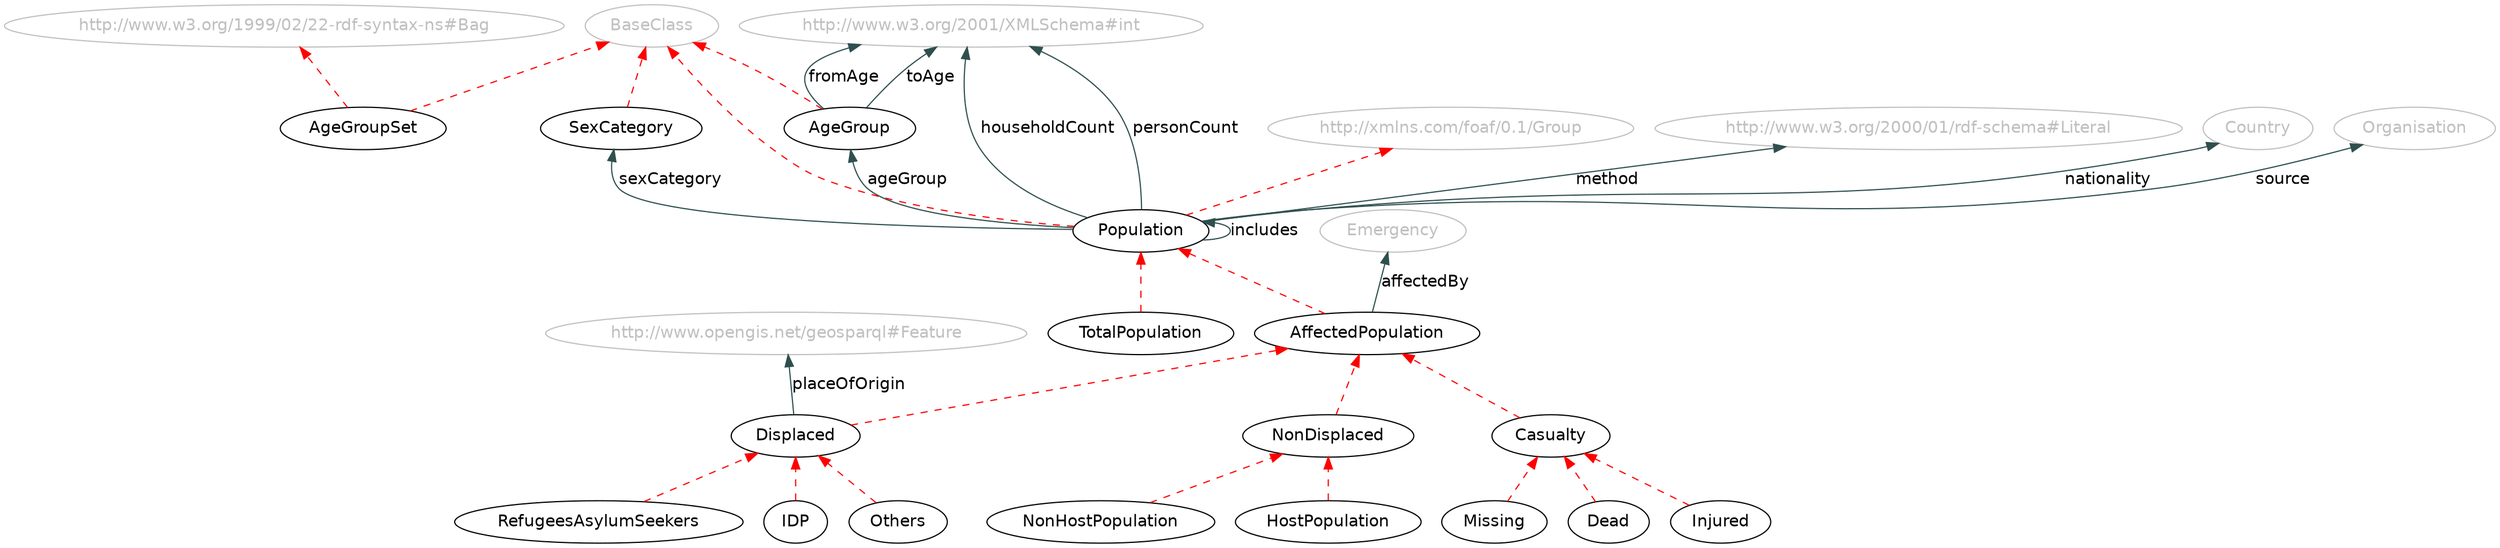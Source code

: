 digraph { 
 rankdir="BT";	
 charset="utf-8";
 overlap=false;
 edge [color=darkslategray];
 edge [fontname=Helvetica];
 node [fontname=Helvetica];

"AffectedPopulation" [ URL = "./#AffectedPopulation"] ;
		"AffectedPopulation" -> "Population" [ color=red style="dashed" ]; 
			"AgeGroup" [ URL = "./#AgeGroup"] ;
		"BaseClass" [ URL = "./#AgeGroup" color="gray" fontcolor="gray"] ;
				"AgeGroup" -> "BaseClass" [ color=red style="dashed" ]; 
			"AgeGroupSet" [ URL = "./#AgeGroupSet"] ;
		"BaseClass" [ URL = "./#AgeGroupSet" color="gray" fontcolor="gray"] ;
				"AgeGroupSet" -> "BaseClass" [ color=red style="dashed" ]; 
			"http://www.w3.org/1999/02/22-rdf-syntax-ns#Bag" [ URL = "./#AgeGroupSet" color="gray" fontcolor="gray"] ;
				"AgeGroupSet" -> "http://www.w3.org/1999/02/22-rdf-syntax-ns#Bag" [ color=red style="dashed" ]; 
			"Casualty" [ URL = "./#Casualty"] ;
		"Casualty" -> "AffectedPopulation" [ color=red style="dashed" ]; 
			"Dead" [ URL = "./#Dead"] ;
		"Dead" -> "Casualty" [ color=red style="dashed" ]; 
			"Displaced" [ URL = "./#Displaced"] ;
		"Displaced" -> "AffectedPopulation" [ color=red style="dashed" ]; 
			"HostPopulation" [ URL = "./#HostPopulation"] ;
		"HostPopulation" -> "NonDisplaced" [ color=red style="dashed" ]; 
			"IDP" [ URL = "./#IDP"] ;
		"IDP" -> "Displaced" [ color=red style="dashed" ]; 
			"Injured" [ URL = "./#Injured"] ;
		"Injured" -> "Casualty" [ color=red style="dashed" ]; 
			"Missing" [ URL = "./#Missing"] ;
		"Missing" -> "Casualty" [ color=red style="dashed" ]; 
			"NonDisplaced" [ URL = "./#NonDisplaced"] ;
		"NonDisplaced" -> "AffectedPopulation" [ color=red style="dashed" ]; 
			"NonHostPopulation" [ URL = "./#NonHostPopulation"] ;
		"NonHostPopulation" -> "NonDisplaced" [ color=red style="dashed" ]; 
			"Others" [ URL = "./#Others"] ;
		"Others" -> "Displaced" [ color=red style="dashed" ]; 
			"Population" [ URL = "./#Population"] ;
		"BaseClass" [ URL = "./#Population" color="gray" fontcolor="gray"] ;
				"Population" -> "BaseClass" [ color=red style="dashed" ]; 
			"http://xmlns.com/foaf/0.1/Group" [ URL = "./#Population" color="gray" fontcolor="gray"] ;
				"Population" -> "http://xmlns.com/foaf/0.1/Group" [ color=red style="dashed" ]; 
			"RefugeesAsylumSeekers" [ URL = "./#RefugeesAsylumSeekers"] ;
		"RefugeesAsylumSeekers" -> "Displaced" [ color=red style="dashed" ]; 
			"SexCategory" [ URL = "./#SexCategory"] ;
		"BaseClass" [ URL = "./#SexCategory" color="gray" fontcolor="gray"] ;
				"SexCategory" -> "BaseClass" [ color=red style="dashed" ]; 
			"TotalPopulation" [ URL = "./#TotalPopulation"] ;
		"TotalPopulation" -> "Population" [ color=red style="dashed" ]; 
			"Emergency" [ URL = "./#Emergency" color="gray" fontcolor="gray"] ;
					"AffectedPopulation" -> "Emergency" [ label="affectedBy" URL = "./#affectedBy"]; 
				"Population" -> "AgeGroup" [ label="ageGroup" URL = "./#ageGroup"]; 
				"http://www.w3.org/2001/XMLSchema#int" [ URL = "./#http://www.w3.org/2001/XMLSchema#int" color="gray" fontcolor="gray"] ;
					"AgeGroup" -> "http://www.w3.org/2001/XMLSchema#int" [ label="fromAge" URL = "./#fromAge"]; 
				"http://www.w3.org/2001/XMLSchema#int" [ URL = "./#http://www.w3.org/2001/XMLSchema#int" color="gray" fontcolor="gray"] ;
					"Population" -> "http://www.w3.org/2001/XMLSchema#int" [ label="householdCount" URL = "./#householdCount"]; 
				"Population" -> "Population" [ label="includes" URL = "./#includes"]; 
				"http://www.w3.org/2000/01/rdf-schema#Literal" [ URL = "./#http://www.w3.org/2000/01/rdf-schema#Literal" color="gray" fontcolor="gray"] ;
					"Population" -> "http://www.w3.org/2000/01/rdf-schema#Literal" [ label="method" URL = "./#method"]; 
				"Country" [ URL = "./#Country" color="gray" fontcolor="gray"] ;
					"Population" -> "Country" [ label="nationality" URL = "./#nationality"]; 
				"http://www.w3.org/2001/XMLSchema#int" [ URL = "./#http://www.w3.org/2001/XMLSchema#int" color="gray" fontcolor="gray"] ;
					"Population" -> "http://www.w3.org/2001/XMLSchema#int" [ label="personCount" URL = "./#personCount"]; 
				"http://www.opengis.net/geosparql#Feature" [ URL = "./#http://www.opengis.net/geosparql#Feature" color="gray" fontcolor="gray"] ;
					"Displaced" -> "http://www.opengis.net/geosparql#Feature" [ label="placeOfOrigin" URL = "./#placeOfOrigin"]; 
				"Population" -> "SexCategory" [ label="sexCategory" URL = "./#sexCategory"]; 
				"Organisation" [ URL = "./#Organisation" color="gray" fontcolor="gray"] ;
					"Population" -> "Organisation" [ label="source" URL = "./#source"]; 
				"http://www.w3.org/2001/XMLSchema#int" [ URL = "./#http://www.w3.org/2001/XMLSchema#int" color="gray" fontcolor="gray"] ;
					"AgeGroup" -> "http://www.w3.org/2001/XMLSchema#int" [ label="toAge" URL = "./#toAge"]; 
				}